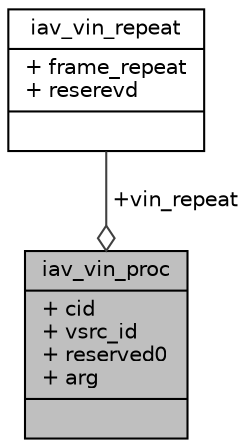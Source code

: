 digraph "iav_vin_proc"
{
 // INTERACTIVE_SVG=YES
 // LATEX_PDF_SIZE
  bgcolor="transparent";
  edge [fontname="Helvetica",fontsize="10",labelfontname="Helvetica",labelfontsize="10"];
  node [fontname="Helvetica",fontsize="10",shape=record];
  Node1 [label="{iav_vin_proc\n|+ cid\l+ vsrc_id\l+ reserved0\l+ arg\l|}",height=0.2,width=0.4,color="black", fillcolor="grey75", style="filled", fontcolor="black",tooltip=" "];
  Node2 -> Node1 [color="grey25",fontsize="10",style="solid",label=" +vin_repeat" ,arrowhead="odiamond",fontname="Helvetica"];
  Node2 [label="{iav_vin_repeat\n|+ frame_repeat\l+ reserevd\l|}",height=0.2,width=0.4,color="black",URL="$d9/d68/structiav__vin__repeat.html",tooltip=" "];
}
